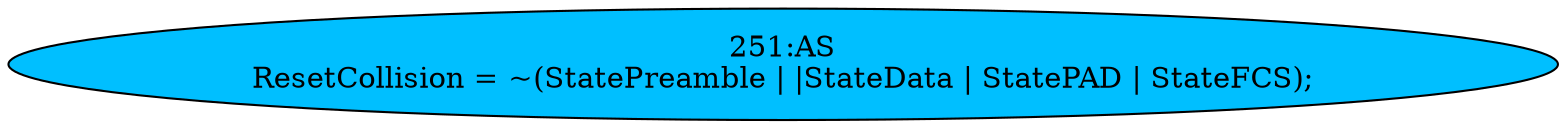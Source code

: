 strict digraph "" {
	node [label="\N"];
	"251:AS"	 [ast="<pyverilog.vparser.ast.Assign object at 0x7ff806729090>",
		def_var="['ResetCollision']",
		fillcolor=deepskyblue,
		label="251:AS
ResetCollision = ~(StatePreamble | |StateData | StatePAD | StateFCS);",
		statements="[]",
		style=filled,
		typ=Assign,
		use_var="['StatePreamble', 'StateData', 'StatePAD', 'StateFCS']"];
}
